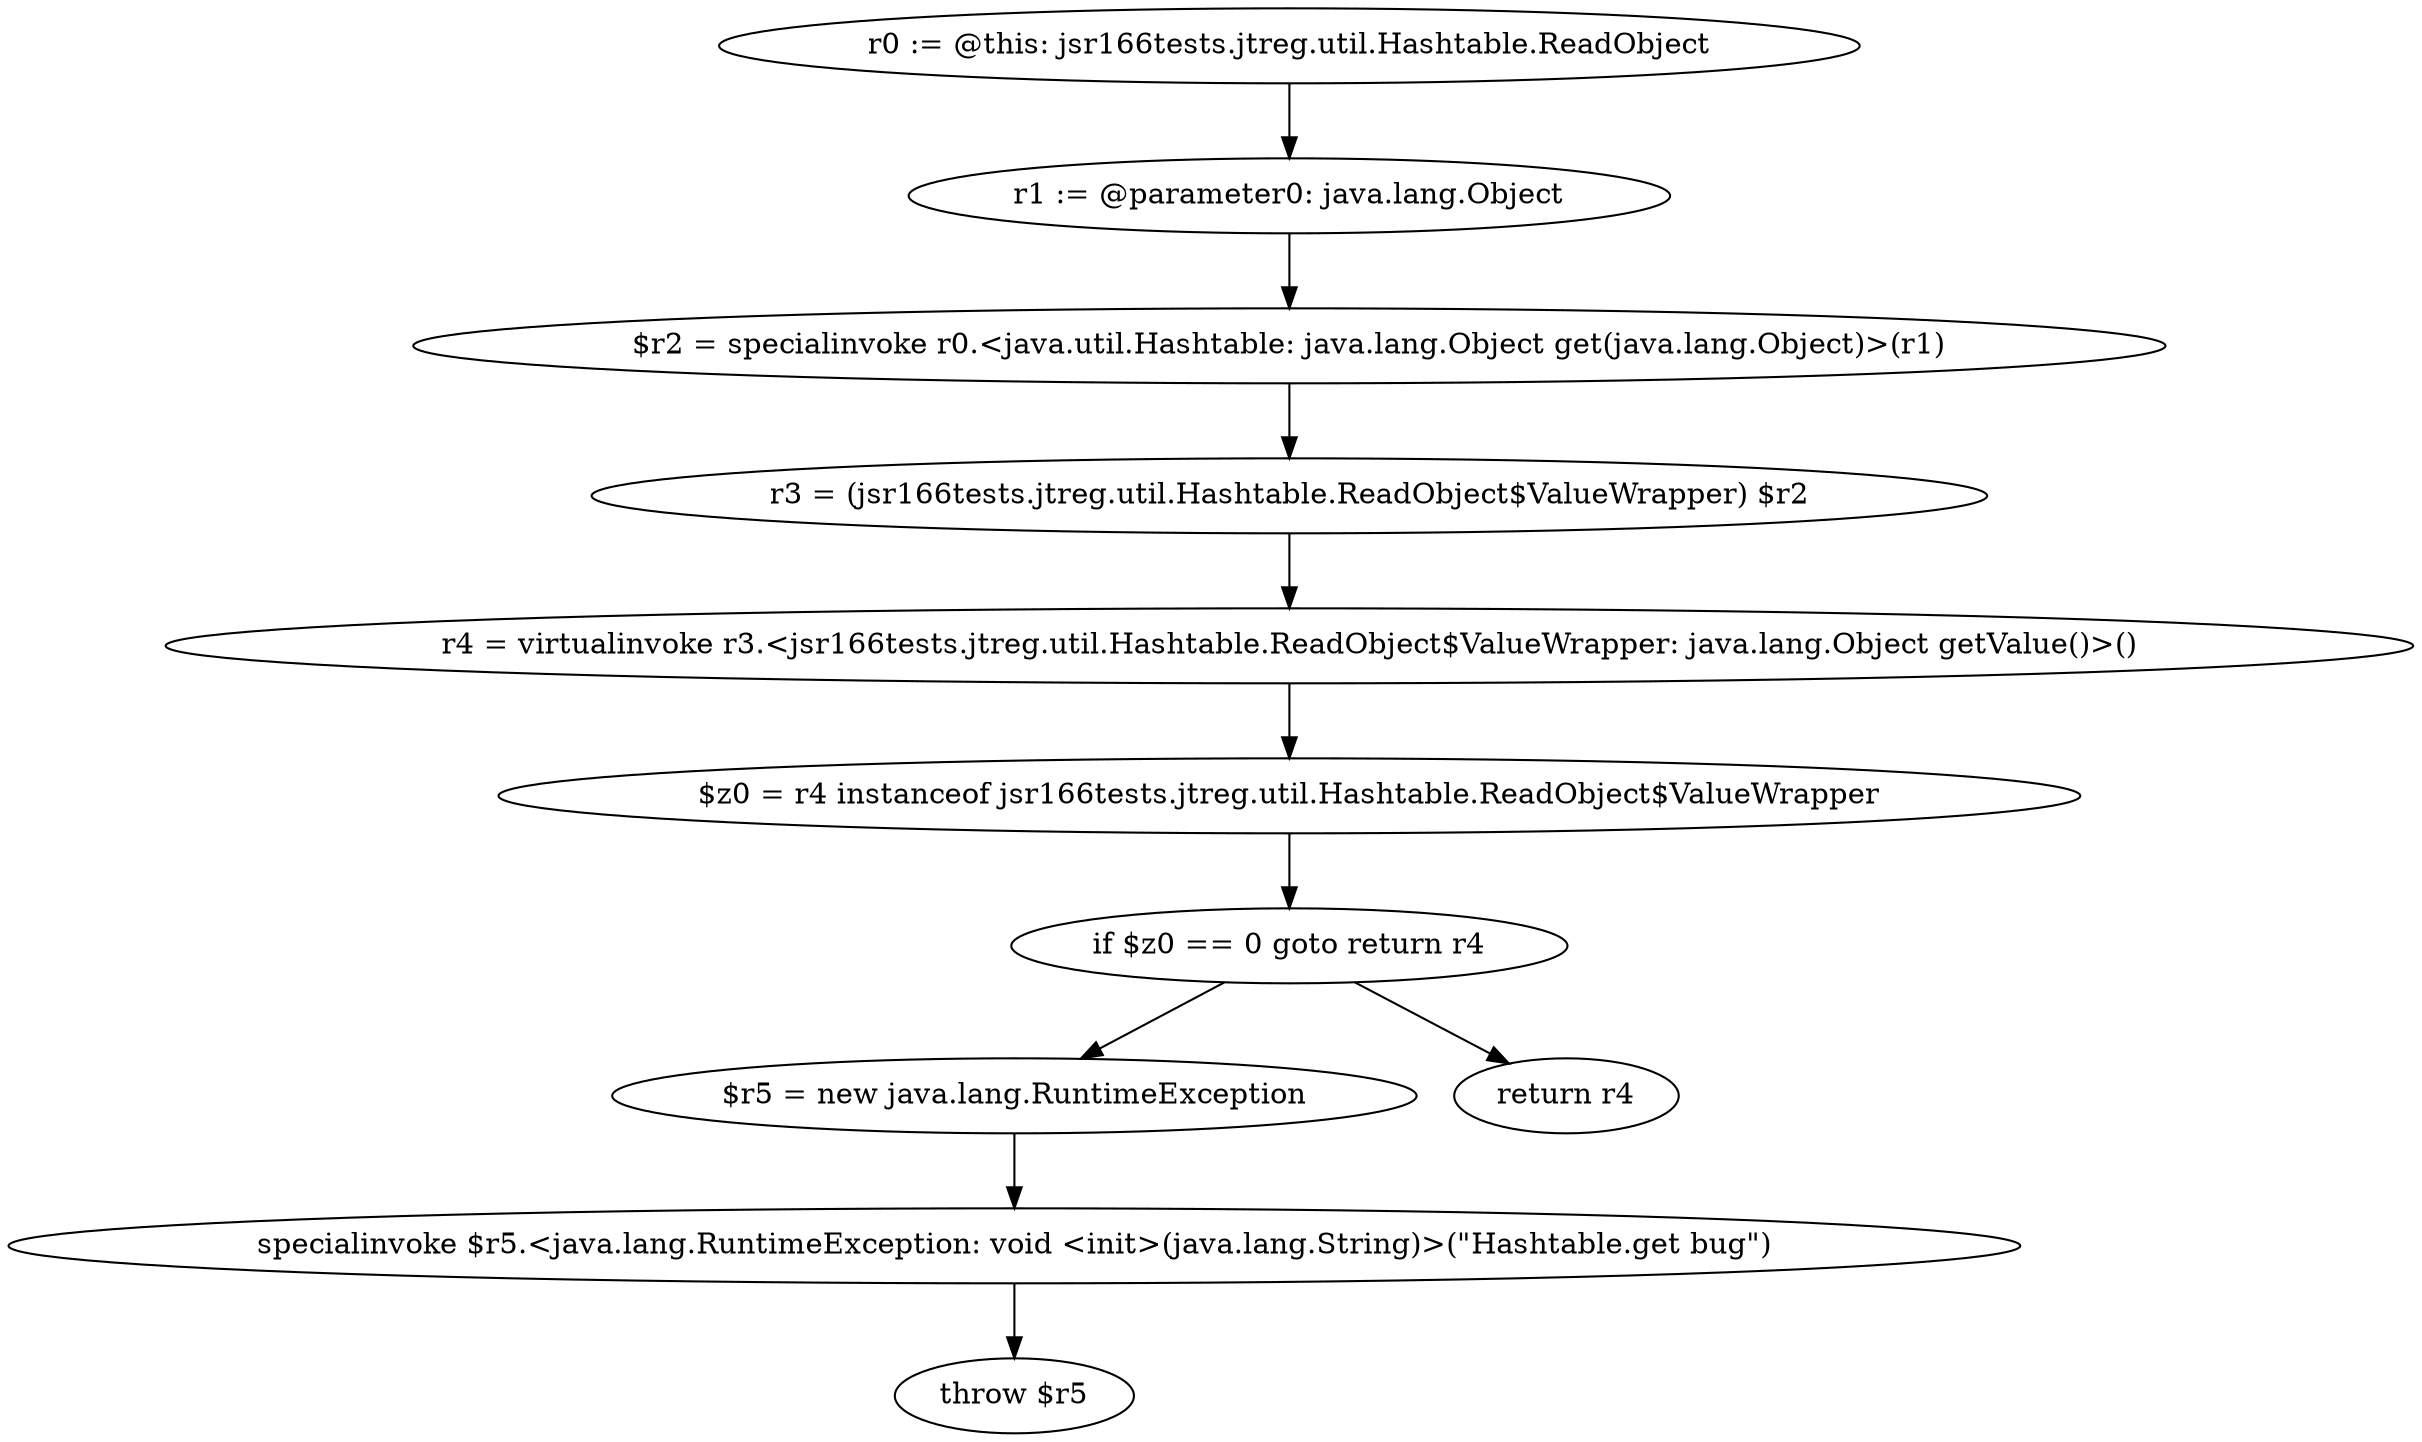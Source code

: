 digraph "unitGraph" {
    "r0 := @this: jsr166tests.jtreg.util.Hashtable.ReadObject"
    "r1 := @parameter0: java.lang.Object"
    "$r2 = specialinvoke r0.<java.util.Hashtable: java.lang.Object get(java.lang.Object)>(r1)"
    "r3 = (jsr166tests.jtreg.util.Hashtable.ReadObject$ValueWrapper) $r2"
    "r4 = virtualinvoke r3.<jsr166tests.jtreg.util.Hashtable.ReadObject$ValueWrapper: java.lang.Object getValue()>()"
    "$z0 = r4 instanceof jsr166tests.jtreg.util.Hashtable.ReadObject$ValueWrapper"
    "if $z0 == 0 goto return r4"
    "$r5 = new java.lang.RuntimeException"
    "specialinvoke $r5.<java.lang.RuntimeException: void <init>(java.lang.String)>(\"Hashtable.get bug\")"
    "throw $r5"
    "return r4"
    "r0 := @this: jsr166tests.jtreg.util.Hashtable.ReadObject"->"r1 := @parameter0: java.lang.Object";
    "r1 := @parameter0: java.lang.Object"->"$r2 = specialinvoke r0.<java.util.Hashtable: java.lang.Object get(java.lang.Object)>(r1)";
    "$r2 = specialinvoke r0.<java.util.Hashtable: java.lang.Object get(java.lang.Object)>(r1)"->"r3 = (jsr166tests.jtreg.util.Hashtable.ReadObject$ValueWrapper) $r2";
    "r3 = (jsr166tests.jtreg.util.Hashtable.ReadObject$ValueWrapper) $r2"->"r4 = virtualinvoke r3.<jsr166tests.jtreg.util.Hashtable.ReadObject$ValueWrapper: java.lang.Object getValue()>()";
    "r4 = virtualinvoke r3.<jsr166tests.jtreg.util.Hashtable.ReadObject$ValueWrapper: java.lang.Object getValue()>()"->"$z0 = r4 instanceof jsr166tests.jtreg.util.Hashtable.ReadObject$ValueWrapper";
    "$z0 = r4 instanceof jsr166tests.jtreg.util.Hashtable.ReadObject$ValueWrapper"->"if $z0 == 0 goto return r4";
    "if $z0 == 0 goto return r4"->"$r5 = new java.lang.RuntimeException";
    "if $z0 == 0 goto return r4"->"return r4";
    "$r5 = new java.lang.RuntimeException"->"specialinvoke $r5.<java.lang.RuntimeException: void <init>(java.lang.String)>(\"Hashtable.get bug\")";
    "specialinvoke $r5.<java.lang.RuntimeException: void <init>(java.lang.String)>(\"Hashtable.get bug\")"->"throw $r5";
}
